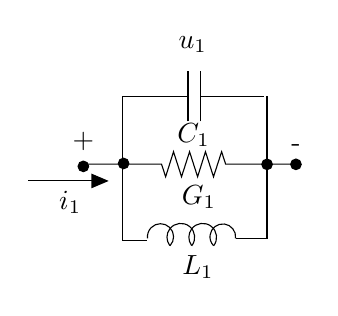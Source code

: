 \begin{tikzpicture}[y=-1cm]
\sf
\draw[black] (5.3,3.376) -- (4.418,3.376) -- (4.367,3.218) -- (4.264,3.536) -- (4.162,3.218) -- (4.062,3.536) -- (3.96,3.218) -- (3.858,3.536) -- (3.756,3.218) -- (3.656,3.536) -- (3.604,3.376) -- (2.656,3.376);
\filldraw[black] (5.311,3.378) circle (0.067cm);
\path (5.311,3.213) node[text=black,anchor=base] {-};
\filldraw[black] (2.611,3.404) circle (0.067cm);
\filldraw[black] (3.122,3.367) circle (0.067cm);
\filldraw[black] (4.944,3.378) circle (0.067cm);
\draw[black] (3.933,2.522) -- (3.111,2.522) -- (3.111,4.344) -- (3.422,4.344);
\draw[arrows=-triangle 45,black] (1.911,3.589) -- (2.933,3.589);
\path (4,1.911) node[text=black,anchor=base] {$u_1$};
\path (4.011,3.1) node[text=black,anchor=base] {$C_1$};
\path (4.078,3.889) node[text=black,anchor=base] {$G_1$};
\path (4.067,4.778) node[text=black,anchor=base] {$L_1$};
\path (2.444,3.956) node[text=black,anchor=base] {$i_1$};
\path (2.611,3.004) node[text=black,anchor=base,rotate=180.0] {+};
\draw (3.591,4.298) +(44:0.166) arc (44:-187:0.166);
\draw (3.849,4.304) +(38:0.176) arc (38:-217:0.176);
\draw (4.382,4.298) +(7:0.163) arc (7:-224:0.163);
\draw (4.127,4.304) +(38:0.176) arc (38:-217:0.176);
\draw (3.94,2.833) -- (3.94,2.198);
\draw (4.098,2.516) -- (4.911,2.516);
\draw (4.096,2.833) -- (4.096,2.198);
\draw (4.544,4.318) -- cycle;
\draw (3.427,4.318) -- cycle;
\draw (4.544,4.318) -- (4.731,4.318) -- (4.944,4.318) -- (4.944,2.511);

\end{tikzpicture}%

%% Configure (x)emacs for this file ...
%% Local Variables:
%% mode: latex
%% End: